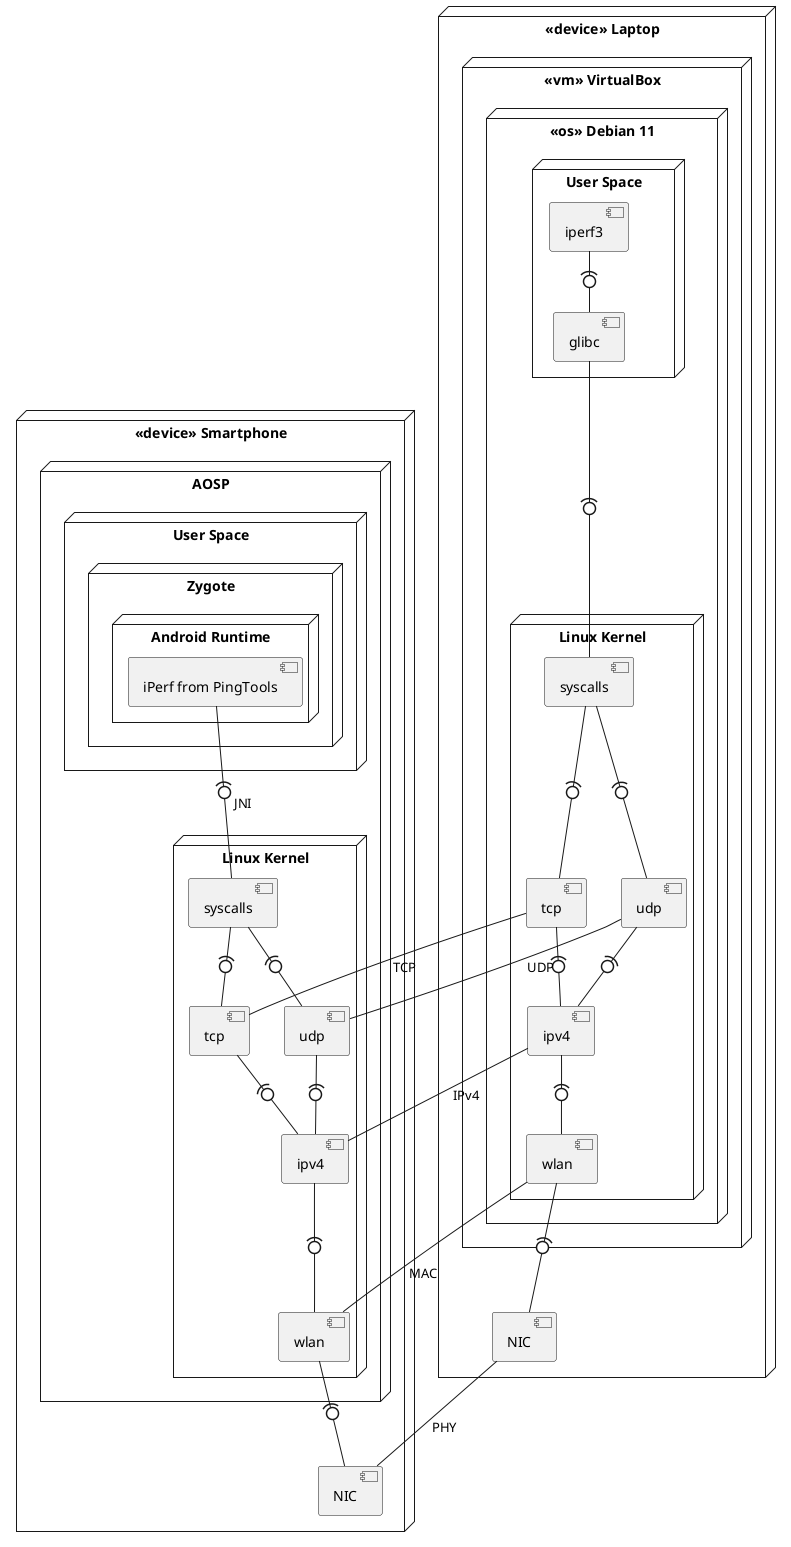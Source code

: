 @startuml
node "<<device>> Laptop" as laptop_n {
  node "<<vm>> VirtualBox" as vbox_n {
    node "<<os>> Debian 11" as debian_n {
      node "User Space" as ltop_userspace_n {
        [iperf3] as iperf_client_c
        [glibc] as glibc_c
      }

      node "Linux Kernel" as ltop_kernel_n {
        [syscalls] as ltop_syscalls_c
        [tcp] as ltop_tcp_c
        [udp] as ltop_udp_c
        [ipv4] as ltop_ipv4_c
        [wlan] as ltop_wlan_c
      }
    }
  }
  [NIC] as ltop_nic_c
}

iperf_client_c -(0- glibc_c
glibc_c -(0- ltop_syscalls_c
ltop_syscalls_c -(0- ltop_tcp_c
ltop_syscalls_c -(0- ltop_udp_c
ltop_tcp_c -(0- ltop_ipv4_c
ltop_udp_c -(0- ltop_ipv4_c
ltop_ipv4_c -(0- ltop_wlan_c
ltop_wlan_c -(0- ltop_nic_c

node "<<device>> Smartphone" as smartphone_n {
  node AOSP {
    node "User Space" as phon_userspace_n {
      node Zygote as zygote_n {
        node "Android Runtime" as art_n {
          [iPerf from PingTools] as iperf_server_c 
        }
      }
    }
    node "Linux Kernel" as phon_kernel_n {
      [syscalls] as phon_syscalls_c
      [tcp] as phon_tcp_c
      [udp] as phon_udp_c
      [ipv4] as phon_ipv4_c
      [wlan] as phon_wlan_c
    }
  }
  [NIC] as phon_nic_c
}

iperf_server_c -(0- phon_syscalls_c : JNI
phon_syscalls_c -(0- phon_tcp_c
phon_syscalls_c -(0- phon_udp_c
phon_tcp_c -(0- phon_ipv4_c
phon_udp_c -(0- phon_ipv4_c
phon_ipv4_c -(0- phon_wlan_c
phon_wlan_c -(0- phon_nic_c

ltop_tcp_c -- phon_tcp_c : TCP
ltop_udp_c -- phon_udp_c : UDP
ltop_ipv4_c -- phon_ipv4_c : IPv4
ltop_wlan_c -- phon_wlan_c : MAC
ltop_nic_c -- phon_nic_c : PHY
@enduml